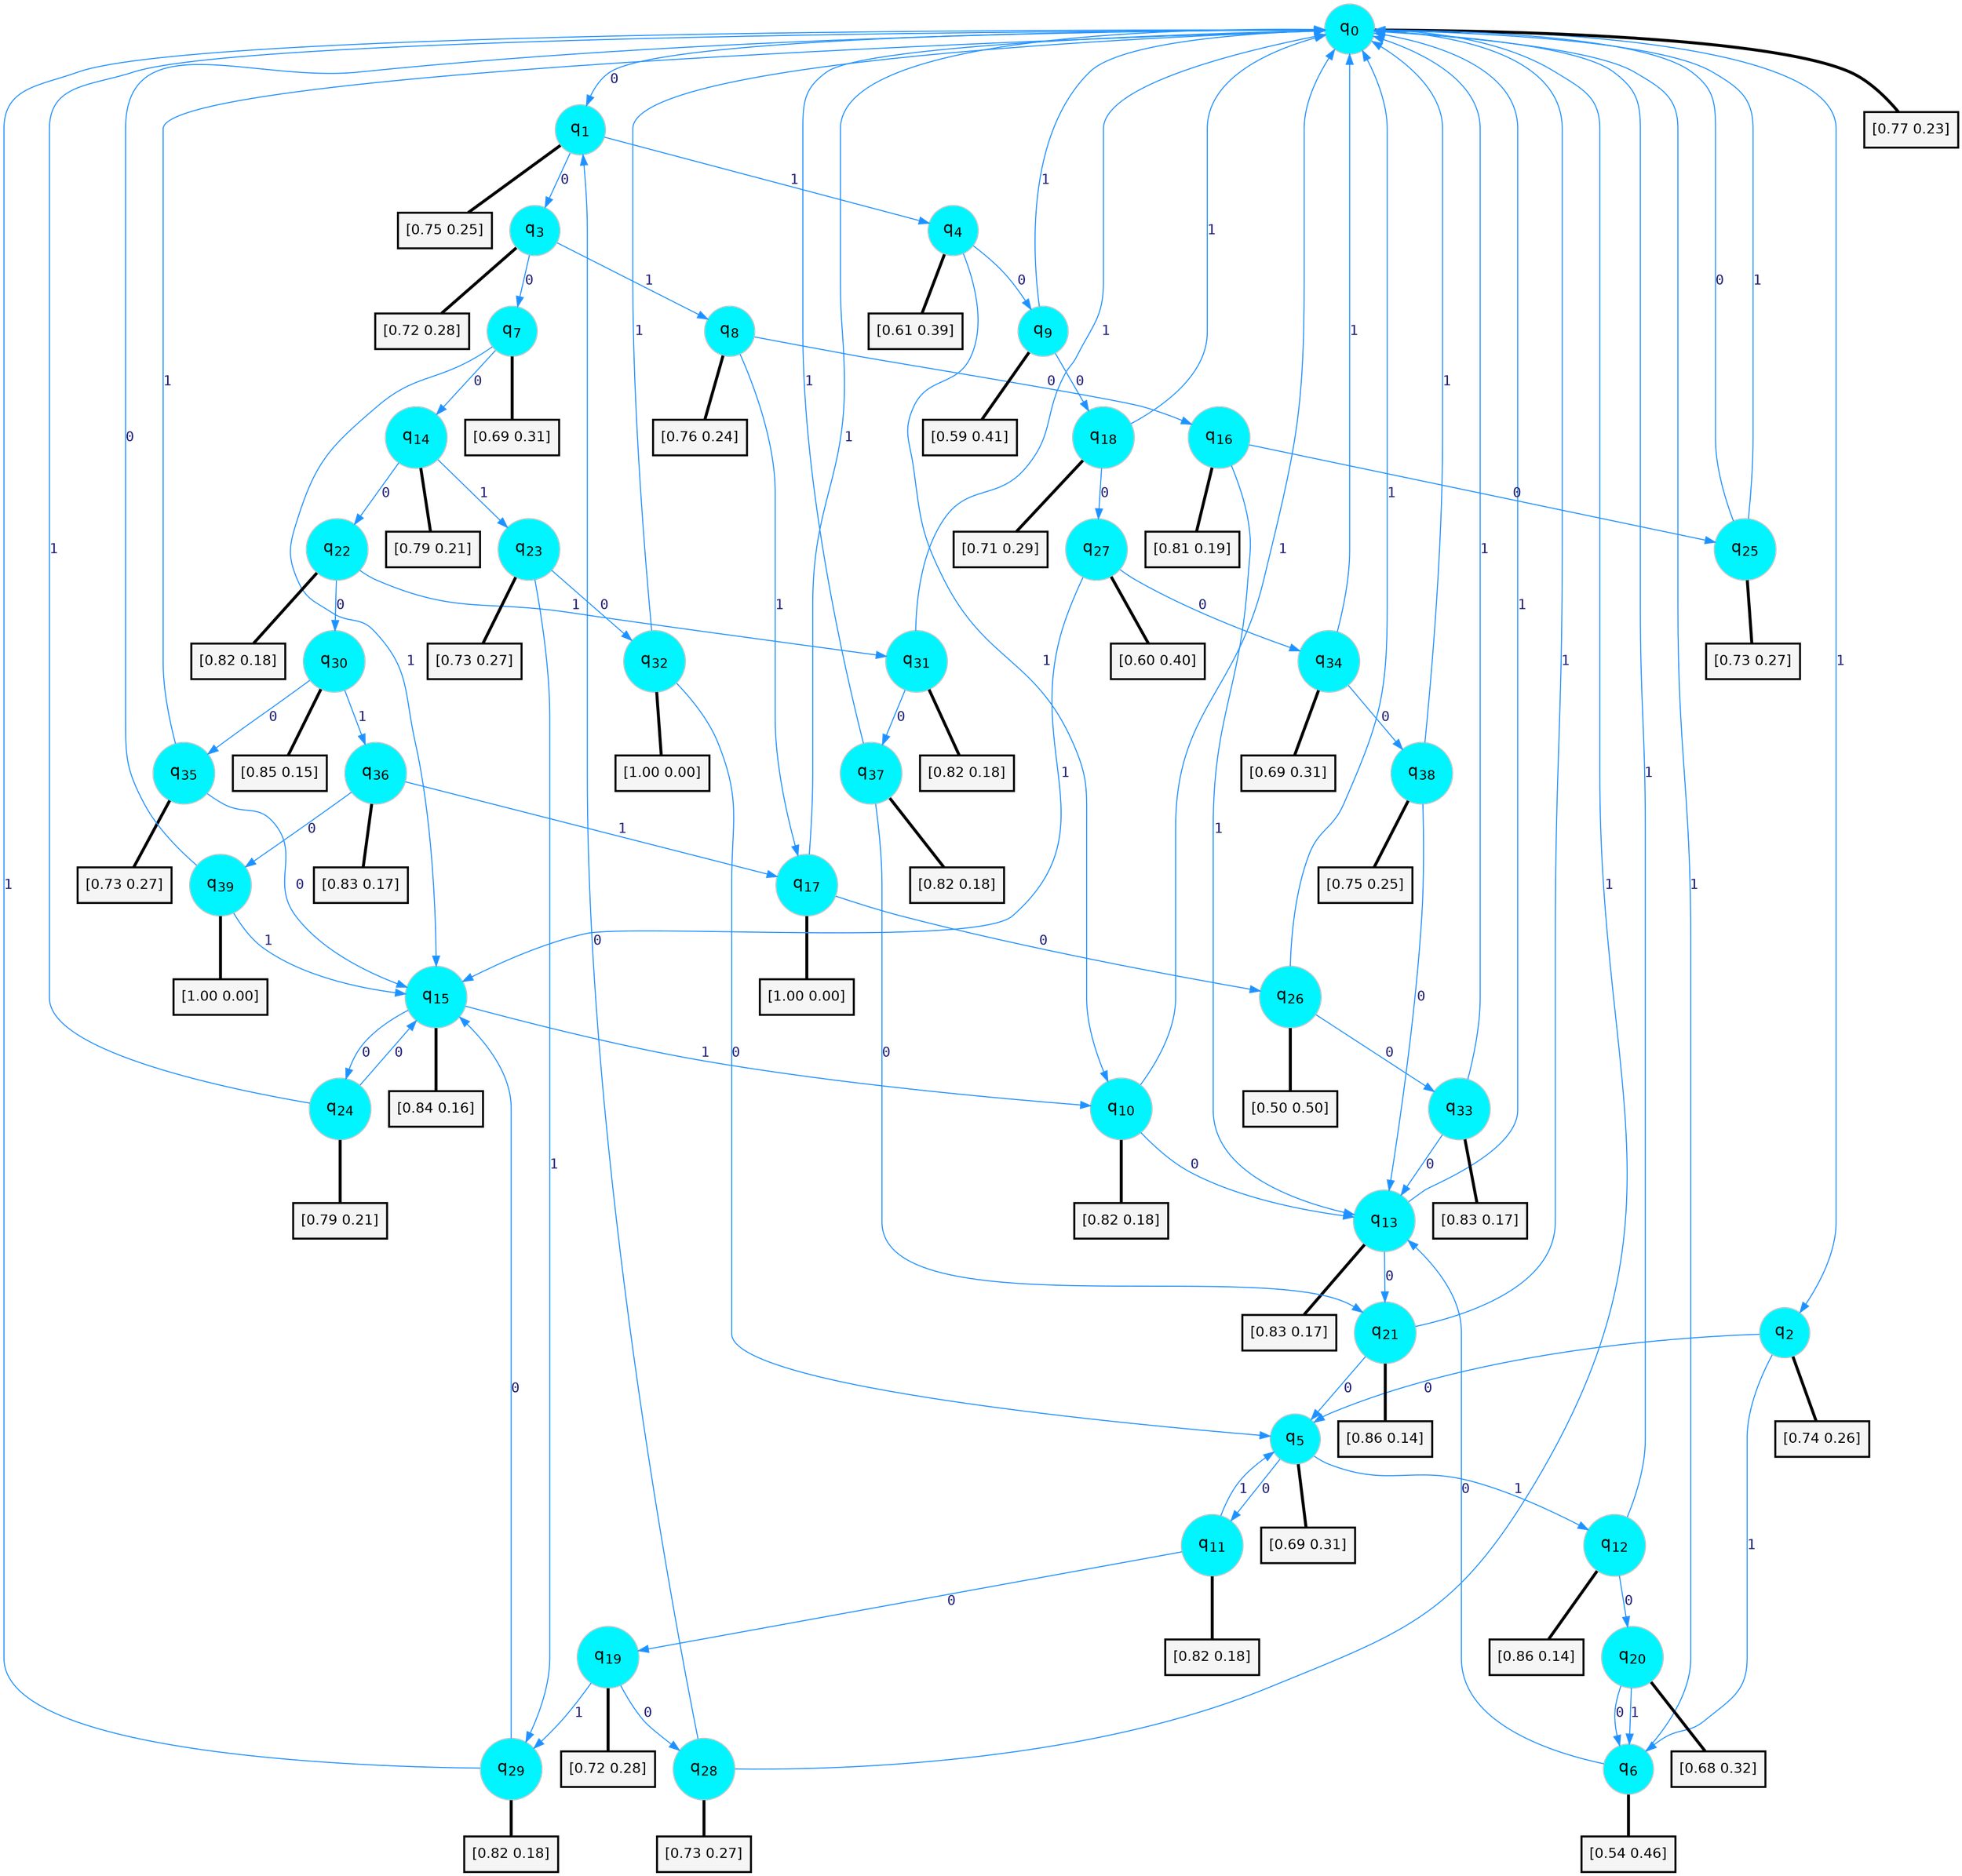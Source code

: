 digraph G {
graph [
bgcolor=transparent, dpi=300, rankdir=TD, size="40,25"];
node [
color=gray, fillcolor=turquoise1, fontcolor=black, fontname=Helvetica, fontsize=16, fontweight=bold, shape=circle, style=filled];
edge [
arrowsize=1, color=dodgerblue1, fontcolor=midnightblue, fontname=courier, fontweight=bold, penwidth=1, style=solid, weight=20];
0[label=<q<SUB>0</SUB>>];
1[label=<q<SUB>1</SUB>>];
2[label=<q<SUB>2</SUB>>];
3[label=<q<SUB>3</SUB>>];
4[label=<q<SUB>4</SUB>>];
5[label=<q<SUB>5</SUB>>];
6[label=<q<SUB>6</SUB>>];
7[label=<q<SUB>7</SUB>>];
8[label=<q<SUB>8</SUB>>];
9[label=<q<SUB>9</SUB>>];
10[label=<q<SUB>10</SUB>>];
11[label=<q<SUB>11</SUB>>];
12[label=<q<SUB>12</SUB>>];
13[label=<q<SUB>13</SUB>>];
14[label=<q<SUB>14</SUB>>];
15[label=<q<SUB>15</SUB>>];
16[label=<q<SUB>16</SUB>>];
17[label=<q<SUB>17</SUB>>];
18[label=<q<SUB>18</SUB>>];
19[label=<q<SUB>19</SUB>>];
20[label=<q<SUB>20</SUB>>];
21[label=<q<SUB>21</SUB>>];
22[label=<q<SUB>22</SUB>>];
23[label=<q<SUB>23</SUB>>];
24[label=<q<SUB>24</SUB>>];
25[label=<q<SUB>25</SUB>>];
26[label=<q<SUB>26</SUB>>];
27[label=<q<SUB>27</SUB>>];
28[label=<q<SUB>28</SUB>>];
29[label=<q<SUB>29</SUB>>];
30[label=<q<SUB>30</SUB>>];
31[label=<q<SUB>31</SUB>>];
32[label=<q<SUB>32</SUB>>];
33[label=<q<SUB>33</SUB>>];
34[label=<q<SUB>34</SUB>>];
35[label=<q<SUB>35</SUB>>];
36[label=<q<SUB>36</SUB>>];
37[label=<q<SUB>37</SUB>>];
38[label=<q<SUB>38</SUB>>];
39[label=<q<SUB>39</SUB>>];
40[label="[0.77 0.23]", shape=box,fontcolor=black, fontname=Helvetica, fontsize=14, penwidth=2, fillcolor=whitesmoke,color=black];
41[label="[0.75 0.25]", shape=box,fontcolor=black, fontname=Helvetica, fontsize=14, penwidth=2, fillcolor=whitesmoke,color=black];
42[label="[0.74 0.26]", shape=box,fontcolor=black, fontname=Helvetica, fontsize=14, penwidth=2, fillcolor=whitesmoke,color=black];
43[label="[0.72 0.28]", shape=box,fontcolor=black, fontname=Helvetica, fontsize=14, penwidth=2, fillcolor=whitesmoke,color=black];
44[label="[0.61 0.39]", shape=box,fontcolor=black, fontname=Helvetica, fontsize=14, penwidth=2, fillcolor=whitesmoke,color=black];
45[label="[0.69 0.31]", shape=box,fontcolor=black, fontname=Helvetica, fontsize=14, penwidth=2, fillcolor=whitesmoke,color=black];
46[label="[0.54 0.46]", shape=box,fontcolor=black, fontname=Helvetica, fontsize=14, penwidth=2, fillcolor=whitesmoke,color=black];
47[label="[0.69 0.31]", shape=box,fontcolor=black, fontname=Helvetica, fontsize=14, penwidth=2, fillcolor=whitesmoke,color=black];
48[label="[0.76 0.24]", shape=box,fontcolor=black, fontname=Helvetica, fontsize=14, penwidth=2, fillcolor=whitesmoke,color=black];
49[label="[0.59 0.41]", shape=box,fontcolor=black, fontname=Helvetica, fontsize=14, penwidth=2, fillcolor=whitesmoke,color=black];
50[label="[0.82 0.18]", shape=box,fontcolor=black, fontname=Helvetica, fontsize=14, penwidth=2, fillcolor=whitesmoke,color=black];
51[label="[0.82 0.18]", shape=box,fontcolor=black, fontname=Helvetica, fontsize=14, penwidth=2, fillcolor=whitesmoke,color=black];
52[label="[0.86 0.14]", shape=box,fontcolor=black, fontname=Helvetica, fontsize=14, penwidth=2, fillcolor=whitesmoke,color=black];
53[label="[0.83 0.17]", shape=box,fontcolor=black, fontname=Helvetica, fontsize=14, penwidth=2, fillcolor=whitesmoke,color=black];
54[label="[0.79 0.21]", shape=box,fontcolor=black, fontname=Helvetica, fontsize=14, penwidth=2, fillcolor=whitesmoke,color=black];
55[label="[0.84 0.16]", shape=box,fontcolor=black, fontname=Helvetica, fontsize=14, penwidth=2, fillcolor=whitesmoke,color=black];
56[label="[0.81 0.19]", shape=box,fontcolor=black, fontname=Helvetica, fontsize=14, penwidth=2, fillcolor=whitesmoke,color=black];
57[label="[1.00 0.00]", shape=box,fontcolor=black, fontname=Helvetica, fontsize=14, penwidth=2, fillcolor=whitesmoke,color=black];
58[label="[0.71 0.29]", shape=box,fontcolor=black, fontname=Helvetica, fontsize=14, penwidth=2, fillcolor=whitesmoke,color=black];
59[label="[0.72 0.28]", shape=box,fontcolor=black, fontname=Helvetica, fontsize=14, penwidth=2, fillcolor=whitesmoke,color=black];
60[label="[0.68 0.32]", shape=box,fontcolor=black, fontname=Helvetica, fontsize=14, penwidth=2, fillcolor=whitesmoke,color=black];
61[label="[0.86 0.14]", shape=box,fontcolor=black, fontname=Helvetica, fontsize=14, penwidth=2, fillcolor=whitesmoke,color=black];
62[label="[0.82 0.18]", shape=box,fontcolor=black, fontname=Helvetica, fontsize=14, penwidth=2, fillcolor=whitesmoke,color=black];
63[label="[0.73 0.27]", shape=box,fontcolor=black, fontname=Helvetica, fontsize=14, penwidth=2, fillcolor=whitesmoke,color=black];
64[label="[0.79 0.21]", shape=box,fontcolor=black, fontname=Helvetica, fontsize=14, penwidth=2, fillcolor=whitesmoke,color=black];
65[label="[0.73 0.27]", shape=box,fontcolor=black, fontname=Helvetica, fontsize=14, penwidth=2, fillcolor=whitesmoke,color=black];
66[label="[0.50 0.50]", shape=box,fontcolor=black, fontname=Helvetica, fontsize=14, penwidth=2, fillcolor=whitesmoke,color=black];
67[label="[0.60 0.40]", shape=box,fontcolor=black, fontname=Helvetica, fontsize=14, penwidth=2, fillcolor=whitesmoke,color=black];
68[label="[0.73 0.27]", shape=box,fontcolor=black, fontname=Helvetica, fontsize=14, penwidth=2, fillcolor=whitesmoke,color=black];
69[label="[0.82 0.18]", shape=box,fontcolor=black, fontname=Helvetica, fontsize=14, penwidth=2, fillcolor=whitesmoke,color=black];
70[label="[0.85 0.15]", shape=box,fontcolor=black, fontname=Helvetica, fontsize=14, penwidth=2, fillcolor=whitesmoke,color=black];
71[label="[0.82 0.18]", shape=box,fontcolor=black, fontname=Helvetica, fontsize=14, penwidth=2, fillcolor=whitesmoke,color=black];
72[label="[1.00 0.00]", shape=box,fontcolor=black, fontname=Helvetica, fontsize=14, penwidth=2, fillcolor=whitesmoke,color=black];
73[label="[0.83 0.17]", shape=box,fontcolor=black, fontname=Helvetica, fontsize=14, penwidth=2, fillcolor=whitesmoke,color=black];
74[label="[0.69 0.31]", shape=box,fontcolor=black, fontname=Helvetica, fontsize=14, penwidth=2, fillcolor=whitesmoke,color=black];
75[label="[0.73 0.27]", shape=box,fontcolor=black, fontname=Helvetica, fontsize=14, penwidth=2, fillcolor=whitesmoke,color=black];
76[label="[0.83 0.17]", shape=box,fontcolor=black, fontname=Helvetica, fontsize=14, penwidth=2, fillcolor=whitesmoke,color=black];
77[label="[0.82 0.18]", shape=box,fontcolor=black, fontname=Helvetica, fontsize=14, penwidth=2, fillcolor=whitesmoke,color=black];
78[label="[0.75 0.25]", shape=box,fontcolor=black, fontname=Helvetica, fontsize=14, penwidth=2, fillcolor=whitesmoke,color=black];
79[label="[1.00 0.00]", shape=box,fontcolor=black, fontname=Helvetica, fontsize=14, penwidth=2, fillcolor=whitesmoke,color=black];
0->1 [label=0];
0->2 [label=1];
0->40 [arrowhead=none, penwidth=3,color=black];
1->3 [label=0];
1->4 [label=1];
1->41 [arrowhead=none, penwidth=3,color=black];
2->5 [label=0];
2->6 [label=1];
2->42 [arrowhead=none, penwidth=3,color=black];
3->7 [label=0];
3->8 [label=1];
3->43 [arrowhead=none, penwidth=3,color=black];
4->9 [label=0];
4->10 [label=1];
4->44 [arrowhead=none, penwidth=3,color=black];
5->11 [label=0];
5->12 [label=1];
5->45 [arrowhead=none, penwidth=3,color=black];
6->13 [label=0];
6->0 [label=1];
6->46 [arrowhead=none, penwidth=3,color=black];
7->14 [label=0];
7->15 [label=1];
7->47 [arrowhead=none, penwidth=3,color=black];
8->16 [label=0];
8->17 [label=1];
8->48 [arrowhead=none, penwidth=3,color=black];
9->18 [label=0];
9->0 [label=1];
9->49 [arrowhead=none, penwidth=3,color=black];
10->13 [label=0];
10->0 [label=1];
10->50 [arrowhead=none, penwidth=3,color=black];
11->19 [label=0];
11->5 [label=1];
11->51 [arrowhead=none, penwidth=3,color=black];
12->20 [label=0];
12->0 [label=1];
12->52 [arrowhead=none, penwidth=3,color=black];
13->21 [label=0];
13->0 [label=1];
13->53 [arrowhead=none, penwidth=3,color=black];
14->22 [label=0];
14->23 [label=1];
14->54 [arrowhead=none, penwidth=3,color=black];
15->24 [label=0];
15->10 [label=1];
15->55 [arrowhead=none, penwidth=3,color=black];
16->25 [label=0];
16->13 [label=1];
16->56 [arrowhead=none, penwidth=3,color=black];
17->26 [label=0];
17->0 [label=1];
17->57 [arrowhead=none, penwidth=3,color=black];
18->27 [label=0];
18->0 [label=1];
18->58 [arrowhead=none, penwidth=3,color=black];
19->28 [label=0];
19->29 [label=1];
19->59 [arrowhead=none, penwidth=3,color=black];
20->6 [label=0];
20->6 [label=1];
20->60 [arrowhead=none, penwidth=3,color=black];
21->5 [label=0];
21->0 [label=1];
21->61 [arrowhead=none, penwidth=3,color=black];
22->30 [label=0];
22->31 [label=1];
22->62 [arrowhead=none, penwidth=3,color=black];
23->32 [label=0];
23->29 [label=1];
23->63 [arrowhead=none, penwidth=3,color=black];
24->15 [label=0];
24->0 [label=1];
24->64 [arrowhead=none, penwidth=3,color=black];
25->0 [label=0];
25->0 [label=1];
25->65 [arrowhead=none, penwidth=3,color=black];
26->33 [label=0];
26->0 [label=1];
26->66 [arrowhead=none, penwidth=3,color=black];
27->34 [label=0];
27->15 [label=1];
27->67 [arrowhead=none, penwidth=3,color=black];
28->1 [label=0];
28->0 [label=1];
28->68 [arrowhead=none, penwidth=3,color=black];
29->15 [label=0];
29->0 [label=1];
29->69 [arrowhead=none, penwidth=3,color=black];
30->35 [label=0];
30->36 [label=1];
30->70 [arrowhead=none, penwidth=3,color=black];
31->37 [label=0];
31->0 [label=1];
31->71 [arrowhead=none, penwidth=3,color=black];
32->5 [label=0];
32->0 [label=1];
32->72 [arrowhead=none, penwidth=3,color=black];
33->13 [label=0];
33->0 [label=1];
33->73 [arrowhead=none, penwidth=3,color=black];
34->38 [label=0];
34->0 [label=1];
34->74 [arrowhead=none, penwidth=3,color=black];
35->15 [label=0];
35->0 [label=1];
35->75 [arrowhead=none, penwidth=3,color=black];
36->39 [label=0];
36->17 [label=1];
36->76 [arrowhead=none, penwidth=3,color=black];
37->21 [label=0];
37->0 [label=1];
37->77 [arrowhead=none, penwidth=3,color=black];
38->13 [label=0];
38->0 [label=1];
38->78 [arrowhead=none, penwidth=3,color=black];
39->0 [label=0];
39->15 [label=1];
39->79 [arrowhead=none, penwidth=3,color=black];
}
